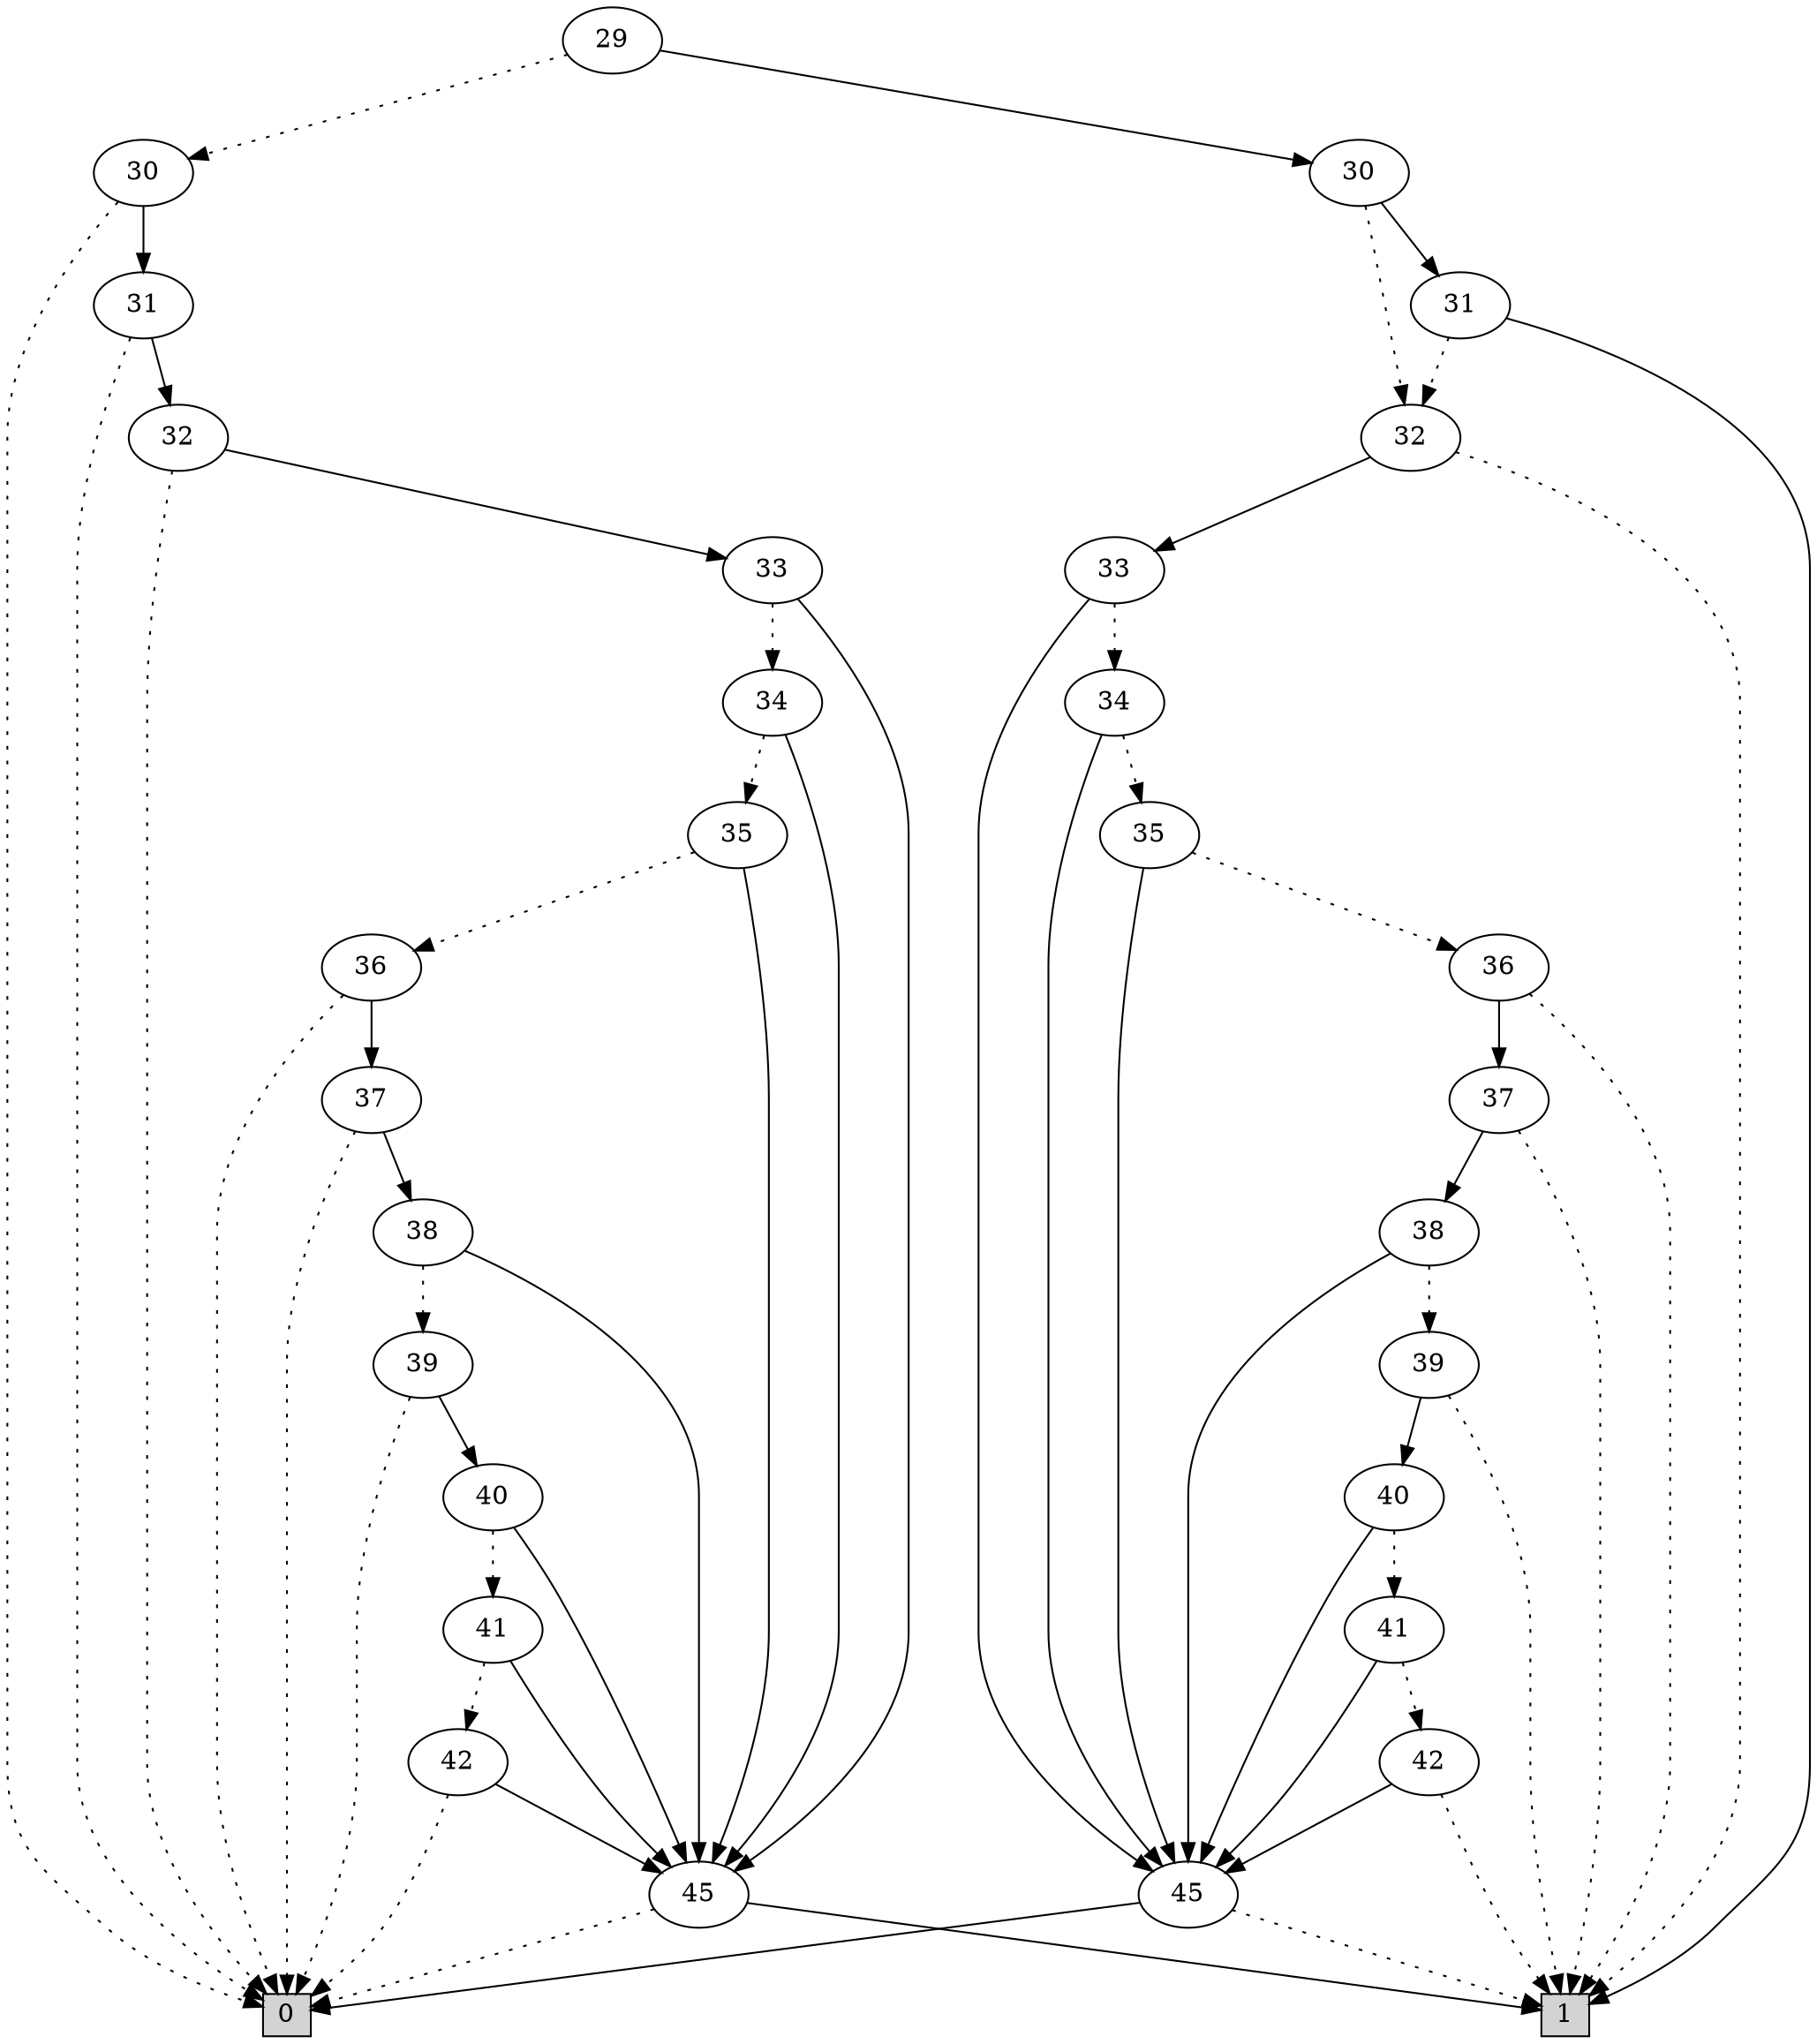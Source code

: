 digraph G {
0 [shape=box, label="0", style=filled, shape=box, height=0.3, width=0.3];
1 [shape=box, label="1", style=filled, shape=box, height=0.3, width=0.3];
3409 [label="29"];
3409 -> 3399 [style=dotted];
3409 -> 3408 [style=filled];
3399 [label="30"];
3399 -> 0 [style=dotted];
3399 -> 3398 [style=filled];
3398 [label="31"];
3398 -> 0 [style=dotted];
3398 -> 3396 [style=filled];
3396 [label="32"];
3396 -> 0 [style=dotted];
3396 -> 3385 [style=filled];
3385 [label="33"];
3385 -> 3384 [style=dotted];
3385 -> 92 [style=filled];
3384 [label="34"];
3384 -> 3383 [style=dotted];
3384 -> 92 [style=filled];
3383 [label="35"];
3383 -> 3382 [style=dotted];
3383 -> 92 [style=filled];
3382 [label="36"];
3382 -> 0 [style=dotted];
3382 -> 3381 [style=filled];
3381 [label="37"];
3381 -> 0 [style=dotted];
3381 -> 3380 [style=filled];
3380 [label="38"];
3380 -> 3379 [style=dotted];
3380 -> 92 [style=filled];
3379 [label="39"];
3379 -> 0 [style=dotted];
3379 -> 3378 [style=filled];
3378 [label="40"];
3378 -> 3377 [style=dotted];
3378 -> 92 [style=filled];
3377 [label="41"];
3377 -> 3376 [style=dotted];
3377 -> 92 [style=filled];
3376 [label="42"];
3376 -> 0 [style=dotted];
3376 -> 92 [style=filled];
92 [label="45"];
92 -> 0 [style=dotted];
92 -> 1 [style=filled];
3408 [label="30"];
3408 -> 3397 [style=dotted];
3408 -> 3407 [style=filled];
3397 [label="32"];
3397 -> 1 [style=dotted];
3397 -> 3395 [style=filled];
3395 [label="33"];
3395 -> 3394 [style=dotted];
3395 -> 93 [style=filled];
3394 [label="34"];
3394 -> 3393 [style=dotted];
3394 -> 93 [style=filled];
3393 [label="35"];
3393 -> 3392 [style=dotted];
3393 -> 93 [style=filled];
3392 [label="36"];
3392 -> 1 [style=dotted];
3392 -> 3391 [style=filled];
3391 [label="37"];
3391 -> 1 [style=dotted];
3391 -> 3390 [style=filled];
3390 [label="38"];
3390 -> 3389 [style=dotted];
3390 -> 93 [style=filled];
3389 [label="39"];
3389 -> 1 [style=dotted];
3389 -> 3388 [style=filled];
3388 [label="40"];
3388 -> 3387 [style=dotted];
3388 -> 93 [style=filled];
3387 [label="41"];
3387 -> 3386 [style=dotted];
3387 -> 93 [style=filled];
3386 [label="42"];
3386 -> 1 [style=dotted];
3386 -> 93 [style=filled];
93 [label="45"];
93 -> 1 [style=dotted];
93 -> 0 [style=filled];
3407 [label="31"];
3407 -> 3397 [style=dotted];
3407 -> 1 [style=filled];
}
